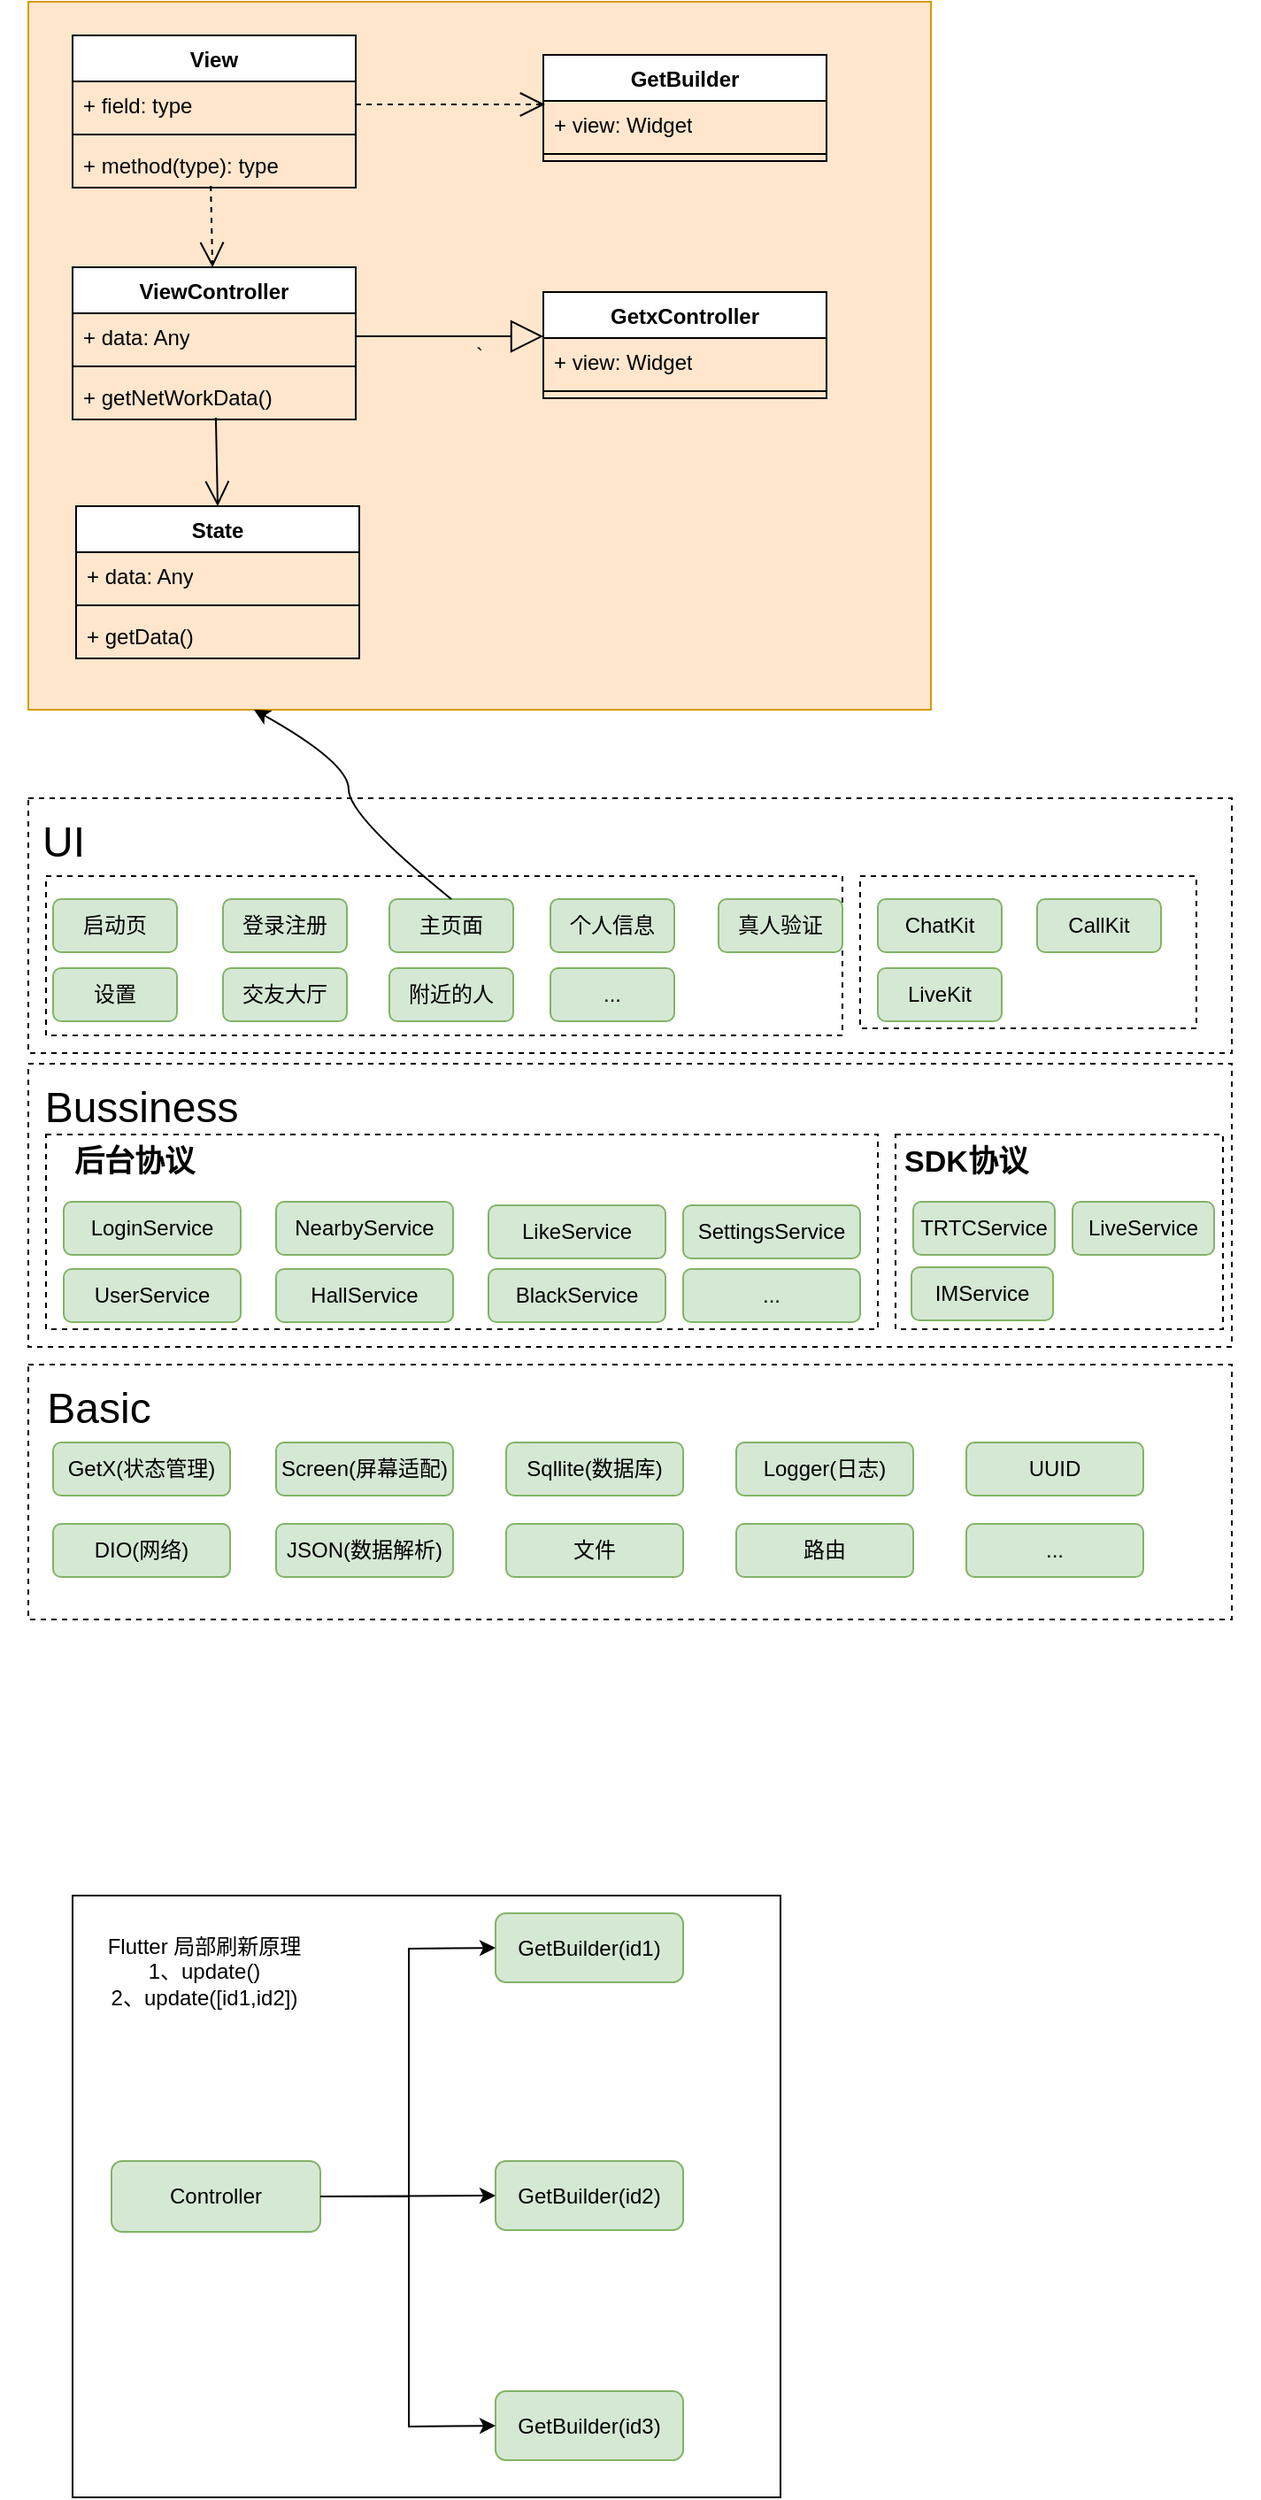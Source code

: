 <mxfile version="23.0.2" type="github">
  <diagram name="第 1 页" id="dYHV9aIYxCr4mEEWxF15">
    <mxGraphModel dx="1026" dy="588" grid="1" gridSize="10" guides="1" tooltips="1" connect="1" arrows="1" fold="1" page="1" pageScale="1" pageWidth="827" pageHeight="1169" math="0" shadow="0">
      <root>
        <mxCell id="0" />
        <mxCell id="1" parent="0" />
        <mxCell id="SYM0E-HI75lIcBUhI_Ia-8" value="" style="rounded=0;whiteSpace=wrap;html=1;" vertex="1" parent="1">
          <mxGeometry x="80" y="1110" width="400" height="340" as="geometry" />
        </mxCell>
        <mxCell id="zcVQtKgX9UZjlDBAPDre-44" value="`" style="rounded=0;whiteSpace=wrap;html=1;fillColor=#ffe6cc;strokeColor=#d79b00;" parent="1" vertex="1">
          <mxGeometry x="55" y="40" width="510" height="400" as="geometry" />
        </mxCell>
        <mxCell id="zcVQtKgX9UZjlDBAPDre-45" value="View" style="swimlane;fontStyle=1;align=center;verticalAlign=top;childLayout=stackLayout;horizontal=1;startSize=26;horizontalStack=0;resizeParent=1;resizeParentMax=0;resizeLast=0;collapsible=1;marginBottom=0;whiteSpace=wrap;html=1;" parent="1" vertex="1">
          <mxGeometry x="80" y="59" width="160" height="86" as="geometry" />
        </mxCell>
        <mxCell id="zcVQtKgX9UZjlDBAPDre-46" value="+ field: type" style="text;strokeColor=none;fillColor=none;align=left;verticalAlign=top;spacingLeft=4;spacingRight=4;overflow=hidden;rotatable=0;points=[[0,0.5],[1,0.5]];portConstraint=eastwest;whiteSpace=wrap;html=1;" parent="zcVQtKgX9UZjlDBAPDre-45" vertex="1">
          <mxGeometry y="26" width="160" height="26" as="geometry" />
        </mxCell>
        <mxCell id="zcVQtKgX9UZjlDBAPDre-47" value="" style="line;strokeWidth=1;fillColor=none;align=left;verticalAlign=middle;spacingTop=-1;spacingLeft=3;spacingRight=3;rotatable=0;labelPosition=right;points=[];portConstraint=eastwest;strokeColor=inherit;" parent="zcVQtKgX9UZjlDBAPDre-45" vertex="1">
          <mxGeometry y="52" width="160" height="8" as="geometry" />
        </mxCell>
        <mxCell id="zcVQtKgX9UZjlDBAPDre-48" value="+ method(type): type" style="text;strokeColor=none;fillColor=none;align=left;verticalAlign=top;spacingLeft=4;spacingRight=4;overflow=hidden;rotatable=0;points=[[0,0.5],[1,0.5]];portConstraint=eastwest;whiteSpace=wrap;html=1;" parent="zcVQtKgX9UZjlDBAPDre-45" vertex="1">
          <mxGeometry y="60" width="160" height="26" as="geometry" />
        </mxCell>
        <mxCell id="zcVQtKgX9UZjlDBAPDre-49" value="ViewController" style="swimlane;fontStyle=1;align=center;verticalAlign=top;childLayout=stackLayout;horizontal=1;startSize=26;horizontalStack=0;resizeParent=1;resizeParentMax=0;resizeLast=0;collapsible=1;marginBottom=0;whiteSpace=wrap;html=1;" parent="1" vertex="1">
          <mxGeometry x="80" y="190" width="160" height="86" as="geometry" />
        </mxCell>
        <mxCell id="zcVQtKgX9UZjlDBAPDre-50" value="+ data: Any" style="text;strokeColor=none;fillColor=none;align=left;verticalAlign=top;spacingLeft=4;spacingRight=4;overflow=hidden;rotatable=0;points=[[0,0.5],[1,0.5]];portConstraint=eastwest;whiteSpace=wrap;html=1;" parent="zcVQtKgX9UZjlDBAPDre-49" vertex="1">
          <mxGeometry y="26" width="160" height="26" as="geometry" />
        </mxCell>
        <mxCell id="zcVQtKgX9UZjlDBAPDre-51" value="" style="line;strokeWidth=1;fillColor=none;align=left;verticalAlign=middle;spacingTop=-1;spacingLeft=3;spacingRight=3;rotatable=0;labelPosition=right;points=[];portConstraint=eastwest;strokeColor=inherit;" parent="zcVQtKgX9UZjlDBAPDre-49" vertex="1">
          <mxGeometry y="52" width="160" height="8" as="geometry" />
        </mxCell>
        <mxCell id="zcVQtKgX9UZjlDBAPDre-52" value="+ getNetWorkData()" style="text;strokeColor=none;fillColor=none;align=left;verticalAlign=top;spacingLeft=4;spacingRight=4;overflow=hidden;rotatable=0;points=[[0,0.5],[1,0.5]];portConstraint=eastwest;whiteSpace=wrap;html=1;" parent="zcVQtKgX9UZjlDBAPDre-49" vertex="1">
          <mxGeometry y="60" width="160" height="26" as="geometry" />
        </mxCell>
        <mxCell id="zcVQtKgX9UZjlDBAPDre-62" value="" style="endArrow=block;endSize=16;endFill=0;html=1;rounded=0;exitX=1;exitY=0.5;exitDx=0;exitDy=0;entryX=0;entryY=-0.038;entryDx=0;entryDy=0;entryPerimeter=0;" parent="1" source="zcVQtKgX9UZjlDBAPDre-50" target="zcVQtKgX9UZjlDBAPDre-68" edge="1">
          <mxGeometry width="160" relative="1" as="geometry">
            <mxPoint x="166" y="210" as="sourcePoint" />
            <mxPoint x="351.04" y="228.012" as="targetPoint" />
          </mxGeometry>
        </mxCell>
        <mxCell id="zcVQtKgX9UZjlDBAPDre-63" value="" style="endArrow=open;endSize=12;dashed=1;html=1;rounded=0;exitX=1;exitY=0.5;exitDx=0;exitDy=0;entryX=0.006;entryY=0.077;entryDx=0;entryDy=0;entryPerimeter=0;" parent="1" source="zcVQtKgX9UZjlDBAPDre-46" target="zcVQtKgX9UZjlDBAPDre-65" edge="1">
          <mxGeometry width="160" relative="1" as="geometry">
            <mxPoint x="216" y="220" as="sourcePoint" />
            <mxPoint x="346" y="100" as="targetPoint" />
          </mxGeometry>
        </mxCell>
        <mxCell id="zcVQtKgX9UZjlDBAPDre-64" value="GetBuilder" style="swimlane;fontStyle=1;align=center;verticalAlign=top;childLayout=stackLayout;horizontal=1;startSize=26;horizontalStack=0;resizeParent=1;resizeParentMax=0;resizeLast=0;collapsible=1;marginBottom=0;whiteSpace=wrap;html=1;" parent="1" vertex="1">
          <mxGeometry x="346" y="70" width="160" height="60" as="geometry" />
        </mxCell>
        <mxCell id="zcVQtKgX9UZjlDBAPDre-65" value="+ view: Widget" style="text;strokeColor=none;fillColor=none;align=left;verticalAlign=top;spacingLeft=4;spacingRight=4;overflow=hidden;rotatable=0;points=[[0,0.5],[1,0.5]];portConstraint=eastwest;whiteSpace=wrap;html=1;" parent="zcVQtKgX9UZjlDBAPDre-64" vertex="1">
          <mxGeometry y="26" width="160" height="26" as="geometry" />
        </mxCell>
        <mxCell id="zcVQtKgX9UZjlDBAPDre-66" value="" style="line;strokeWidth=1;fillColor=none;align=left;verticalAlign=middle;spacingTop=-1;spacingLeft=3;spacingRight=3;rotatable=0;labelPosition=right;points=[];portConstraint=eastwest;strokeColor=inherit;" parent="zcVQtKgX9UZjlDBAPDre-64" vertex="1">
          <mxGeometry y="52" width="160" height="8" as="geometry" />
        </mxCell>
        <mxCell id="zcVQtKgX9UZjlDBAPDre-67" value="GetxController" style="swimlane;fontStyle=1;align=center;verticalAlign=top;childLayout=stackLayout;horizontal=1;startSize=26;horizontalStack=0;resizeParent=1;resizeParentMax=0;resizeLast=0;collapsible=1;marginBottom=0;whiteSpace=wrap;html=1;" parent="1" vertex="1">
          <mxGeometry x="346" y="204" width="160" height="60" as="geometry" />
        </mxCell>
        <mxCell id="zcVQtKgX9UZjlDBAPDre-68" value="+ view: Widget" style="text;strokeColor=none;fillColor=none;align=left;verticalAlign=top;spacingLeft=4;spacingRight=4;overflow=hidden;rotatable=0;points=[[0,0.5],[1,0.5]];portConstraint=eastwest;whiteSpace=wrap;html=1;" parent="zcVQtKgX9UZjlDBAPDre-67" vertex="1">
          <mxGeometry y="26" width="160" height="26" as="geometry" />
        </mxCell>
        <mxCell id="zcVQtKgX9UZjlDBAPDre-69" value="" style="line;strokeWidth=1;fillColor=none;align=left;verticalAlign=middle;spacingTop=-1;spacingLeft=3;spacingRight=3;rotatable=0;labelPosition=right;points=[];portConstraint=eastwest;strokeColor=inherit;" parent="zcVQtKgX9UZjlDBAPDre-67" vertex="1">
          <mxGeometry y="52" width="160" height="8" as="geometry" />
        </mxCell>
        <mxCell id="zcVQtKgX9UZjlDBAPDre-85" value="" style="endArrow=open;endSize=12;dashed=1;html=1;rounded=0;exitX=0.488;exitY=0.962;exitDx=0;exitDy=0;exitPerimeter=0;" parent="1" source="zcVQtKgX9UZjlDBAPDre-48" target="zcVQtKgX9UZjlDBAPDre-49" edge="1">
          <mxGeometry width="160" relative="1" as="geometry">
            <mxPoint x="426" y="130" as="sourcePoint" />
            <mxPoint x="426" y="204" as="targetPoint" />
          </mxGeometry>
        </mxCell>
        <mxCell id="zcVQtKgX9UZjlDBAPDre-87" value="State" style="swimlane;fontStyle=1;align=center;verticalAlign=top;childLayout=stackLayout;horizontal=1;startSize=26;horizontalStack=0;resizeParent=1;resizeParentMax=0;resizeLast=0;collapsible=1;marginBottom=0;whiteSpace=wrap;html=1;" parent="1" vertex="1">
          <mxGeometry x="82" y="325" width="160" height="86" as="geometry" />
        </mxCell>
        <mxCell id="zcVQtKgX9UZjlDBAPDre-88" value="+ data: Any" style="text;strokeColor=none;fillColor=none;align=left;verticalAlign=top;spacingLeft=4;spacingRight=4;overflow=hidden;rotatable=0;points=[[0,0.5],[1,0.5]];portConstraint=eastwest;whiteSpace=wrap;html=1;" parent="zcVQtKgX9UZjlDBAPDre-87" vertex="1">
          <mxGeometry y="26" width="160" height="26" as="geometry" />
        </mxCell>
        <mxCell id="zcVQtKgX9UZjlDBAPDre-89" value="" style="line;strokeWidth=1;fillColor=none;align=left;verticalAlign=middle;spacingTop=-1;spacingLeft=3;spacingRight=3;rotatable=0;labelPosition=right;points=[];portConstraint=eastwest;strokeColor=inherit;" parent="zcVQtKgX9UZjlDBAPDre-87" vertex="1">
          <mxGeometry y="52" width="160" height="8" as="geometry" />
        </mxCell>
        <mxCell id="zcVQtKgX9UZjlDBAPDre-90" value="+ getData()" style="text;strokeColor=none;fillColor=none;align=left;verticalAlign=top;spacingLeft=4;spacingRight=4;overflow=hidden;rotatable=0;points=[[0,0.5],[1,0.5]];portConstraint=eastwest;whiteSpace=wrap;html=1;" parent="zcVQtKgX9UZjlDBAPDre-87" vertex="1">
          <mxGeometry y="60" width="160" height="26" as="geometry" />
        </mxCell>
        <mxCell id="zcVQtKgX9UZjlDBAPDre-91" value="" style="endArrow=open;endFill=1;endSize=12;html=1;rounded=0;entryX=0.5;entryY=0;entryDx=0;entryDy=0;exitX=0.506;exitY=0.962;exitDx=0;exitDy=0;exitPerimeter=0;" parent="1" source="zcVQtKgX9UZjlDBAPDre-52" target="zcVQtKgX9UZjlDBAPDre-87" edge="1">
          <mxGeometry width="160" relative="1" as="geometry">
            <mxPoint x="156" y="270" as="sourcePoint" />
            <mxPoint x="486" y="310" as="targetPoint" />
          </mxGeometry>
        </mxCell>
        <mxCell id="TLJ9EzLj0LAoUCGloaJC-1" value="" style="rounded=0;whiteSpace=wrap;html=1;dashed=1;strokeColor=#FFFFFF;" parent="1" vertex="1">
          <mxGeometry x="40" y="465" width="710" height="510" as="geometry" />
        </mxCell>
        <mxCell id="TLJ9EzLj0LAoUCGloaJC-3" value="" style="rounded=0;whiteSpace=wrap;html=1;dashed=1;" parent="1" vertex="1">
          <mxGeometry x="55" y="810" width="680" height="144" as="geometry" />
        </mxCell>
        <mxCell id="TLJ9EzLj0LAoUCGloaJC-4" value="&lt;font style=&quot;font-size: 24px;&quot;&gt;Basic&lt;/font&gt;" style="text;html=1;strokeColor=none;fillColor=none;align=center;verticalAlign=middle;whiteSpace=wrap;rounded=0;" parent="1" vertex="1">
          <mxGeometry x="65" y="820" width="60" height="30" as="geometry" />
        </mxCell>
        <mxCell id="TLJ9EzLj0LAoUCGloaJC-6" value="" style="rounded=0;whiteSpace=wrap;html=1;dashed=1;" parent="1" vertex="1">
          <mxGeometry x="55" y="640" width="680" height="160" as="geometry" />
        </mxCell>
        <mxCell id="TLJ9EzLj0LAoUCGloaJC-7" value="&lt;font style=&quot;font-size: 24px;&quot;&gt;Bussiness&lt;/font&gt;" style="text;html=1;strokeColor=none;fillColor=none;align=center;verticalAlign=middle;whiteSpace=wrap;rounded=0;" parent="1" vertex="1">
          <mxGeometry x="89" y="650" width="60" height="30" as="geometry" />
        </mxCell>
        <mxCell id="TLJ9EzLj0LAoUCGloaJC-8" value="" style="rounded=0;whiteSpace=wrap;html=1;dashed=1;" parent="1" vertex="1">
          <mxGeometry x="55" y="490" width="680" height="144" as="geometry" />
        </mxCell>
        <mxCell id="TLJ9EzLj0LAoUCGloaJC-10" value="&lt;font style=&quot;font-size: 24px;&quot;&gt;UI&lt;/font&gt;" style="text;html=1;strokeColor=none;fillColor=none;align=center;verticalAlign=middle;whiteSpace=wrap;rounded=0;" parent="1" vertex="1">
          <mxGeometry x="45" y="500" width="60" height="30" as="geometry" />
        </mxCell>
        <mxCell id="TLJ9EzLj0LAoUCGloaJC-12" value="GetX(状态管理)" style="rounded=1;whiteSpace=wrap;html=1;fillColor=#d5e8d4;strokeColor=#82b366;" parent="1" vertex="1">
          <mxGeometry x="69" y="854" width="100" height="30" as="geometry" />
        </mxCell>
        <mxCell id="TLJ9EzLj0LAoUCGloaJC-13" value="DIO(网络)" style="rounded=1;whiteSpace=wrap;html=1;fillColor=#d5e8d4;strokeColor=#82b366;" parent="1" vertex="1">
          <mxGeometry x="69" y="900" width="100" height="30" as="geometry" />
        </mxCell>
        <mxCell id="TLJ9EzLj0LAoUCGloaJC-14" value="JSON(数据解析)" style="rounded=1;whiteSpace=wrap;html=1;fillColor=#d5e8d4;strokeColor=#82b366;" parent="1" vertex="1">
          <mxGeometry x="195" y="900" width="100" height="30" as="geometry" />
        </mxCell>
        <mxCell id="TLJ9EzLj0LAoUCGloaJC-15" value="Screen(屏幕适配)" style="rounded=1;whiteSpace=wrap;html=1;fillColor=#d5e8d4;strokeColor=#82b366;" parent="1" vertex="1">
          <mxGeometry x="195" y="854" width="100" height="30" as="geometry" />
        </mxCell>
        <mxCell id="TLJ9EzLj0LAoUCGloaJC-16" value="" style="rounded=0;whiteSpace=wrap;html=1;dashed=1;" parent="1" vertex="1">
          <mxGeometry x="65" y="534" width="450" height="90" as="geometry" />
        </mxCell>
        <mxCell id="TLJ9EzLj0LAoUCGloaJC-17" value="" style="rounded=0;whiteSpace=wrap;html=1;dashed=1;" parent="1" vertex="1">
          <mxGeometry x="525" y="534" width="190" height="86" as="geometry" />
        </mxCell>
        <mxCell id="TLJ9EzLj0LAoUCGloaJC-18" value="文件" style="rounded=1;whiteSpace=wrap;html=1;fillColor=#d5e8d4;strokeColor=#82b366;" parent="1" vertex="1">
          <mxGeometry x="325" y="900" width="100" height="30" as="geometry" />
        </mxCell>
        <mxCell id="TLJ9EzLj0LAoUCGloaJC-19" value="Sqllite(数据库)" style="rounded=1;whiteSpace=wrap;html=1;fillColor=#d5e8d4;strokeColor=#82b366;" parent="1" vertex="1">
          <mxGeometry x="325" y="854" width="100" height="30" as="geometry" />
        </mxCell>
        <mxCell id="TLJ9EzLj0LAoUCGloaJC-20" value="Logger(日志)" style="rounded=1;whiteSpace=wrap;html=1;fillColor=#d5e8d4;strokeColor=#82b366;" parent="1" vertex="1">
          <mxGeometry x="455" y="854" width="100" height="30" as="geometry" />
        </mxCell>
        <mxCell id="TLJ9EzLj0LAoUCGloaJC-23" value="路由" style="rounded=1;whiteSpace=wrap;html=1;fillColor=#d5e8d4;strokeColor=#82b366;" parent="1" vertex="1">
          <mxGeometry x="455" y="900" width="100" height="30" as="geometry" />
        </mxCell>
        <mxCell id="TLJ9EzLj0LAoUCGloaJC-24" value="UUID" style="rounded=1;whiteSpace=wrap;html=1;fillColor=#d5e8d4;strokeColor=#82b366;" parent="1" vertex="1">
          <mxGeometry x="585" y="854" width="100" height="30" as="geometry" />
        </mxCell>
        <mxCell id="TLJ9EzLj0LAoUCGloaJC-25" value="..." style="rounded=1;whiteSpace=wrap;html=1;fillColor=#d5e8d4;strokeColor=#82b366;" parent="1" vertex="1">
          <mxGeometry x="585" y="900" width="100" height="30" as="geometry" />
        </mxCell>
        <mxCell id="TLJ9EzLj0LAoUCGloaJC-29" value="" style="rounded=0;whiteSpace=wrap;html=1;dashed=1;" parent="1" vertex="1">
          <mxGeometry x="65" y="680" width="470" height="110" as="geometry" />
        </mxCell>
        <mxCell id="TLJ9EzLj0LAoUCGloaJC-26" value="LoginService" style="rounded=1;whiteSpace=wrap;html=1;fillColor=#d5e8d4;strokeColor=#82b366;" parent="1" vertex="1">
          <mxGeometry x="75" y="718" width="100" height="30" as="geometry" />
        </mxCell>
        <mxCell id="TLJ9EzLj0LAoUCGloaJC-27" value="UserService" style="rounded=1;whiteSpace=wrap;html=1;fillColor=#d5e8d4;strokeColor=#82b366;" parent="1" vertex="1">
          <mxGeometry x="75" y="756" width="100" height="30" as="geometry" />
        </mxCell>
        <mxCell id="TLJ9EzLj0LAoUCGloaJC-28" value="NearbyService" style="rounded=1;whiteSpace=wrap;html=1;fillColor=#d5e8d4;strokeColor=#82b366;" parent="1" vertex="1">
          <mxGeometry x="195" y="718" width="100" height="30" as="geometry" />
        </mxCell>
        <mxCell id="TLJ9EzLj0LAoUCGloaJC-30" value="&lt;span style=&quot;font-size: 17px;&quot;&gt;后台协议&lt;/span&gt;" style="text;html=1;strokeColor=none;fillColor=none;align=center;verticalAlign=middle;whiteSpace=wrap;rounded=0;fontSize=17;fontStyle=1" parent="1" vertex="1">
          <mxGeometry x="65" y="681" width="100" height="30" as="geometry" />
        </mxCell>
        <mxCell id="TLJ9EzLj0LAoUCGloaJC-32" value="HallService" style="rounded=1;whiteSpace=wrap;html=1;fillColor=#d5e8d4;strokeColor=#82b366;" parent="1" vertex="1">
          <mxGeometry x="195" y="756" width="100" height="30" as="geometry" />
        </mxCell>
        <mxCell id="TLJ9EzLj0LAoUCGloaJC-33" value="LikeService" style="rounded=1;whiteSpace=wrap;html=1;fillColor=#d5e8d4;strokeColor=#82b366;" parent="1" vertex="1">
          <mxGeometry x="315" y="720" width="100" height="30" as="geometry" />
        </mxCell>
        <mxCell id="TLJ9EzLj0LAoUCGloaJC-34" value="BlackService" style="rounded=1;whiteSpace=wrap;html=1;fillColor=#d5e8d4;strokeColor=#82b366;" parent="1" vertex="1">
          <mxGeometry x="315" y="756" width="100" height="30" as="geometry" />
        </mxCell>
        <mxCell id="TLJ9EzLj0LAoUCGloaJC-35" value="SettingsService" style="rounded=1;whiteSpace=wrap;html=1;fillColor=#d5e8d4;strokeColor=#82b366;" parent="1" vertex="1">
          <mxGeometry x="425" y="720" width="100" height="30" as="geometry" />
        </mxCell>
        <mxCell id="TLJ9EzLj0LAoUCGloaJC-36" value="..." style="rounded=1;whiteSpace=wrap;html=1;fillColor=#d5e8d4;strokeColor=#82b366;" parent="1" vertex="1">
          <mxGeometry x="425" y="756" width="100" height="30" as="geometry" />
        </mxCell>
        <mxCell id="TLJ9EzLj0LAoUCGloaJC-37" value="" style="rounded=0;whiteSpace=wrap;html=1;dashed=1;" parent="1" vertex="1">
          <mxGeometry x="545" y="680" width="185" height="110" as="geometry" />
        </mxCell>
        <mxCell id="TLJ9EzLj0LAoUCGloaJC-41" value="TRTCService" style="rounded=1;whiteSpace=wrap;html=1;fillColor=#d5e8d4;strokeColor=#82b366;" parent="1" vertex="1">
          <mxGeometry x="555" y="718" width="80" height="30" as="geometry" />
        </mxCell>
        <mxCell id="TLJ9EzLj0LAoUCGloaJC-42" value="IMService" style="rounded=1;whiteSpace=wrap;html=1;fillColor=#d5e8d4;strokeColor=#82b366;" parent="1" vertex="1">
          <mxGeometry x="554" y="755" width="80" height="30" as="geometry" />
        </mxCell>
        <mxCell id="TLJ9EzLj0LAoUCGloaJC-44" value="LiveService" style="rounded=1;whiteSpace=wrap;html=1;fillColor=#d5e8d4;strokeColor=#82b366;" parent="1" vertex="1">
          <mxGeometry x="645" y="718" width="80" height="30" as="geometry" />
        </mxCell>
        <mxCell id="TLJ9EzLj0LAoUCGloaJC-45" value="&lt;span style=&quot;font-size: 17px;&quot;&gt;SDK协议&lt;/span&gt;" style="text;html=1;strokeColor=none;fillColor=none;align=center;verticalAlign=middle;whiteSpace=wrap;rounded=0;fontSize=17;fontStyle=1" parent="1" vertex="1">
          <mxGeometry x="535" y="681" width="100" height="30" as="geometry" />
        </mxCell>
        <mxCell id="TLJ9EzLj0LAoUCGloaJC-46" value="登录注册" style="rounded=1;whiteSpace=wrap;html=1;fillColor=#d5e8d4;strokeColor=#82b366;" parent="1" vertex="1">
          <mxGeometry x="165" y="547" width="70" height="30" as="geometry" />
        </mxCell>
        <mxCell id="TLJ9EzLj0LAoUCGloaJC-47" value="启动页" style="rounded=1;whiteSpace=wrap;html=1;fillColor=#d5e8d4;strokeColor=#82b366;" parent="1" vertex="1">
          <mxGeometry x="69" y="547" width="70" height="30" as="geometry" />
        </mxCell>
        <mxCell id="TLJ9EzLj0LAoUCGloaJC-48" value="个人信息" style="rounded=1;whiteSpace=wrap;html=1;fillColor=#d5e8d4;strokeColor=#82b366;" parent="1" vertex="1">
          <mxGeometry x="350" y="547" width="70" height="30" as="geometry" />
        </mxCell>
        <mxCell id="TLJ9EzLj0LAoUCGloaJC-49" value="设置" style="rounded=1;whiteSpace=wrap;html=1;fillColor=#d5e8d4;strokeColor=#82b366;" parent="1" vertex="1">
          <mxGeometry x="69" y="586" width="70" height="30" as="geometry" />
        </mxCell>
        <mxCell id="TLJ9EzLj0LAoUCGloaJC-50" value="交友大厅" style="rounded=1;whiteSpace=wrap;html=1;fillColor=#d5e8d4;strokeColor=#82b366;" parent="1" vertex="1">
          <mxGeometry x="165" y="586" width="70" height="30" as="geometry" />
        </mxCell>
        <mxCell id="TLJ9EzLj0LAoUCGloaJC-51" value="主页面" style="rounded=1;whiteSpace=wrap;html=1;fillColor=#d5e8d4;strokeColor=#82b366;" parent="1" vertex="1">
          <mxGeometry x="259" y="547" width="70" height="30" as="geometry" />
        </mxCell>
        <mxCell id="TLJ9EzLj0LAoUCGloaJC-53" value="附近的人" style="rounded=1;whiteSpace=wrap;html=1;fillColor=#d5e8d4;strokeColor=#82b366;" parent="1" vertex="1">
          <mxGeometry x="259" y="586" width="70" height="30" as="geometry" />
        </mxCell>
        <mxCell id="TLJ9EzLj0LAoUCGloaJC-54" value="真人验证" style="rounded=1;whiteSpace=wrap;html=1;fillColor=#d5e8d4;strokeColor=#82b366;" parent="1" vertex="1">
          <mxGeometry x="445" y="547" width="70" height="30" as="geometry" />
        </mxCell>
        <mxCell id="TLJ9EzLj0LAoUCGloaJC-55" value="..." style="rounded=1;whiteSpace=wrap;html=1;fillColor=#d5e8d4;strokeColor=#82b366;" parent="1" vertex="1">
          <mxGeometry x="350" y="586" width="70" height="30" as="geometry" />
        </mxCell>
        <mxCell id="TLJ9EzLj0LAoUCGloaJC-56" value="ChatKit" style="rounded=1;whiteSpace=wrap;html=1;fillColor=#d5e8d4;strokeColor=#82b366;" parent="1" vertex="1">
          <mxGeometry x="535" y="547" width="70" height="30" as="geometry" />
        </mxCell>
        <mxCell id="TLJ9EzLj0LAoUCGloaJC-57" value="CallKit" style="rounded=1;whiteSpace=wrap;html=1;fillColor=#d5e8d4;strokeColor=#82b366;" parent="1" vertex="1">
          <mxGeometry x="625" y="547" width="70" height="30" as="geometry" />
        </mxCell>
        <mxCell id="TLJ9EzLj0LAoUCGloaJC-59" value="LiveKit" style="rounded=1;whiteSpace=wrap;html=1;fillColor=#d5e8d4;strokeColor=#82b366;" parent="1" vertex="1">
          <mxGeometry x="535" y="586" width="70" height="30" as="geometry" />
        </mxCell>
        <mxCell id="0pC_kj8gGTiTwLfvsdGp-6" value="" style="curved=1;endArrow=classic;html=1;rounded=0;entryX=0.25;entryY=1;entryDx=0;entryDy=0;exitX=0.5;exitY=0;exitDx=0;exitDy=0;" parent="1" source="TLJ9EzLj0LAoUCGloaJC-51" target="zcVQtKgX9UZjlDBAPDre-44" edge="1">
          <mxGeometry width="50" height="50" relative="1" as="geometry">
            <mxPoint x="366" y="620" as="sourcePoint" />
            <mxPoint x="416" y="570" as="targetPoint" />
            <Array as="points">
              <mxPoint x="236" y="500" />
              <mxPoint x="236" y="470" />
            </Array>
          </mxGeometry>
        </mxCell>
        <mxCell id="SYM0E-HI75lIcBUhI_Ia-1" value="Controller" style="rounded=1;whiteSpace=wrap;html=1;fillColor=#d5e8d4;strokeColor=#82b366;" vertex="1" parent="1">
          <mxGeometry x="102" y="1260" width="118" height="40" as="geometry" />
        </mxCell>
        <mxCell id="SYM0E-HI75lIcBUhI_Ia-2" value="GetBuilder(id1)" style="rounded=1;whiteSpace=wrap;html=1;fillColor=#d5e8d4;strokeColor=#82b366;" vertex="1" parent="1">
          <mxGeometry x="319" y="1120" width="106" height="39" as="geometry" />
        </mxCell>
        <mxCell id="SYM0E-HI75lIcBUhI_Ia-3" value="GetBuilder(id2)" style="rounded=1;whiteSpace=wrap;html=1;fillColor=#d5e8d4;strokeColor=#82b366;" vertex="1" parent="1">
          <mxGeometry x="319" y="1260" width="106" height="39" as="geometry" />
        </mxCell>
        <mxCell id="SYM0E-HI75lIcBUhI_Ia-4" value="GetBuilder(id3)" style="rounded=1;whiteSpace=wrap;html=1;fillColor=#d5e8d4;strokeColor=#82b366;" vertex="1" parent="1">
          <mxGeometry x="319" y="1390" width="106" height="39" as="geometry" />
        </mxCell>
        <mxCell id="SYM0E-HI75lIcBUhI_Ia-5" value="" style="endArrow=classic;html=1;rounded=0;exitX=1;exitY=0.5;exitDx=0;exitDy=0;entryX=0;entryY=0.5;entryDx=0;entryDy=0;" edge="1" parent="1" source="SYM0E-HI75lIcBUhI_Ia-1" target="SYM0E-HI75lIcBUhI_Ia-3">
          <mxGeometry width="50" height="50" relative="1" as="geometry">
            <mxPoint x="390" y="1430" as="sourcePoint" />
            <mxPoint x="440" y="1380" as="targetPoint" />
          </mxGeometry>
        </mxCell>
        <mxCell id="SYM0E-HI75lIcBUhI_Ia-6" value="" style="endArrow=classic;html=1;rounded=0;exitX=1;exitY=0.5;exitDx=0;exitDy=0;entryX=0;entryY=0.5;entryDx=0;entryDy=0;" edge="1" parent="1" source="SYM0E-HI75lIcBUhI_Ia-1" target="SYM0E-HI75lIcBUhI_Ia-2">
          <mxGeometry width="50" height="50" relative="1" as="geometry">
            <mxPoint x="390" y="1430" as="sourcePoint" />
            <mxPoint x="440" y="1380" as="targetPoint" />
            <Array as="points">
              <mxPoint x="270" y="1280" />
              <mxPoint x="270" y="1140" />
            </Array>
          </mxGeometry>
        </mxCell>
        <mxCell id="SYM0E-HI75lIcBUhI_Ia-7" value="" style="endArrow=classic;html=1;rounded=0;exitX=1;exitY=0.5;exitDx=0;exitDy=0;entryX=0;entryY=0.5;entryDx=0;entryDy=0;" edge="1" parent="1" source="SYM0E-HI75lIcBUhI_Ia-1" target="SYM0E-HI75lIcBUhI_Ia-4">
          <mxGeometry width="50" height="50" relative="1" as="geometry">
            <mxPoint x="390" y="1430" as="sourcePoint" />
            <mxPoint x="440" y="1380" as="targetPoint" />
            <Array as="points">
              <mxPoint x="270" y="1280" />
              <mxPoint x="270" y="1410" />
            </Array>
          </mxGeometry>
        </mxCell>
        <mxCell id="SYM0E-HI75lIcBUhI_Ia-9" value="Flutter 局部刷新原理&lt;br&gt;1、update()&lt;br&gt;2、update([id1,id2])" style="text;html=1;strokeColor=none;fillColor=none;align=center;verticalAlign=middle;whiteSpace=wrap;rounded=0;" vertex="1" parent="1">
          <mxGeometry x="82" y="1120" width="145" height="65.5" as="geometry" />
        </mxCell>
      </root>
    </mxGraphModel>
  </diagram>
</mxfile>
